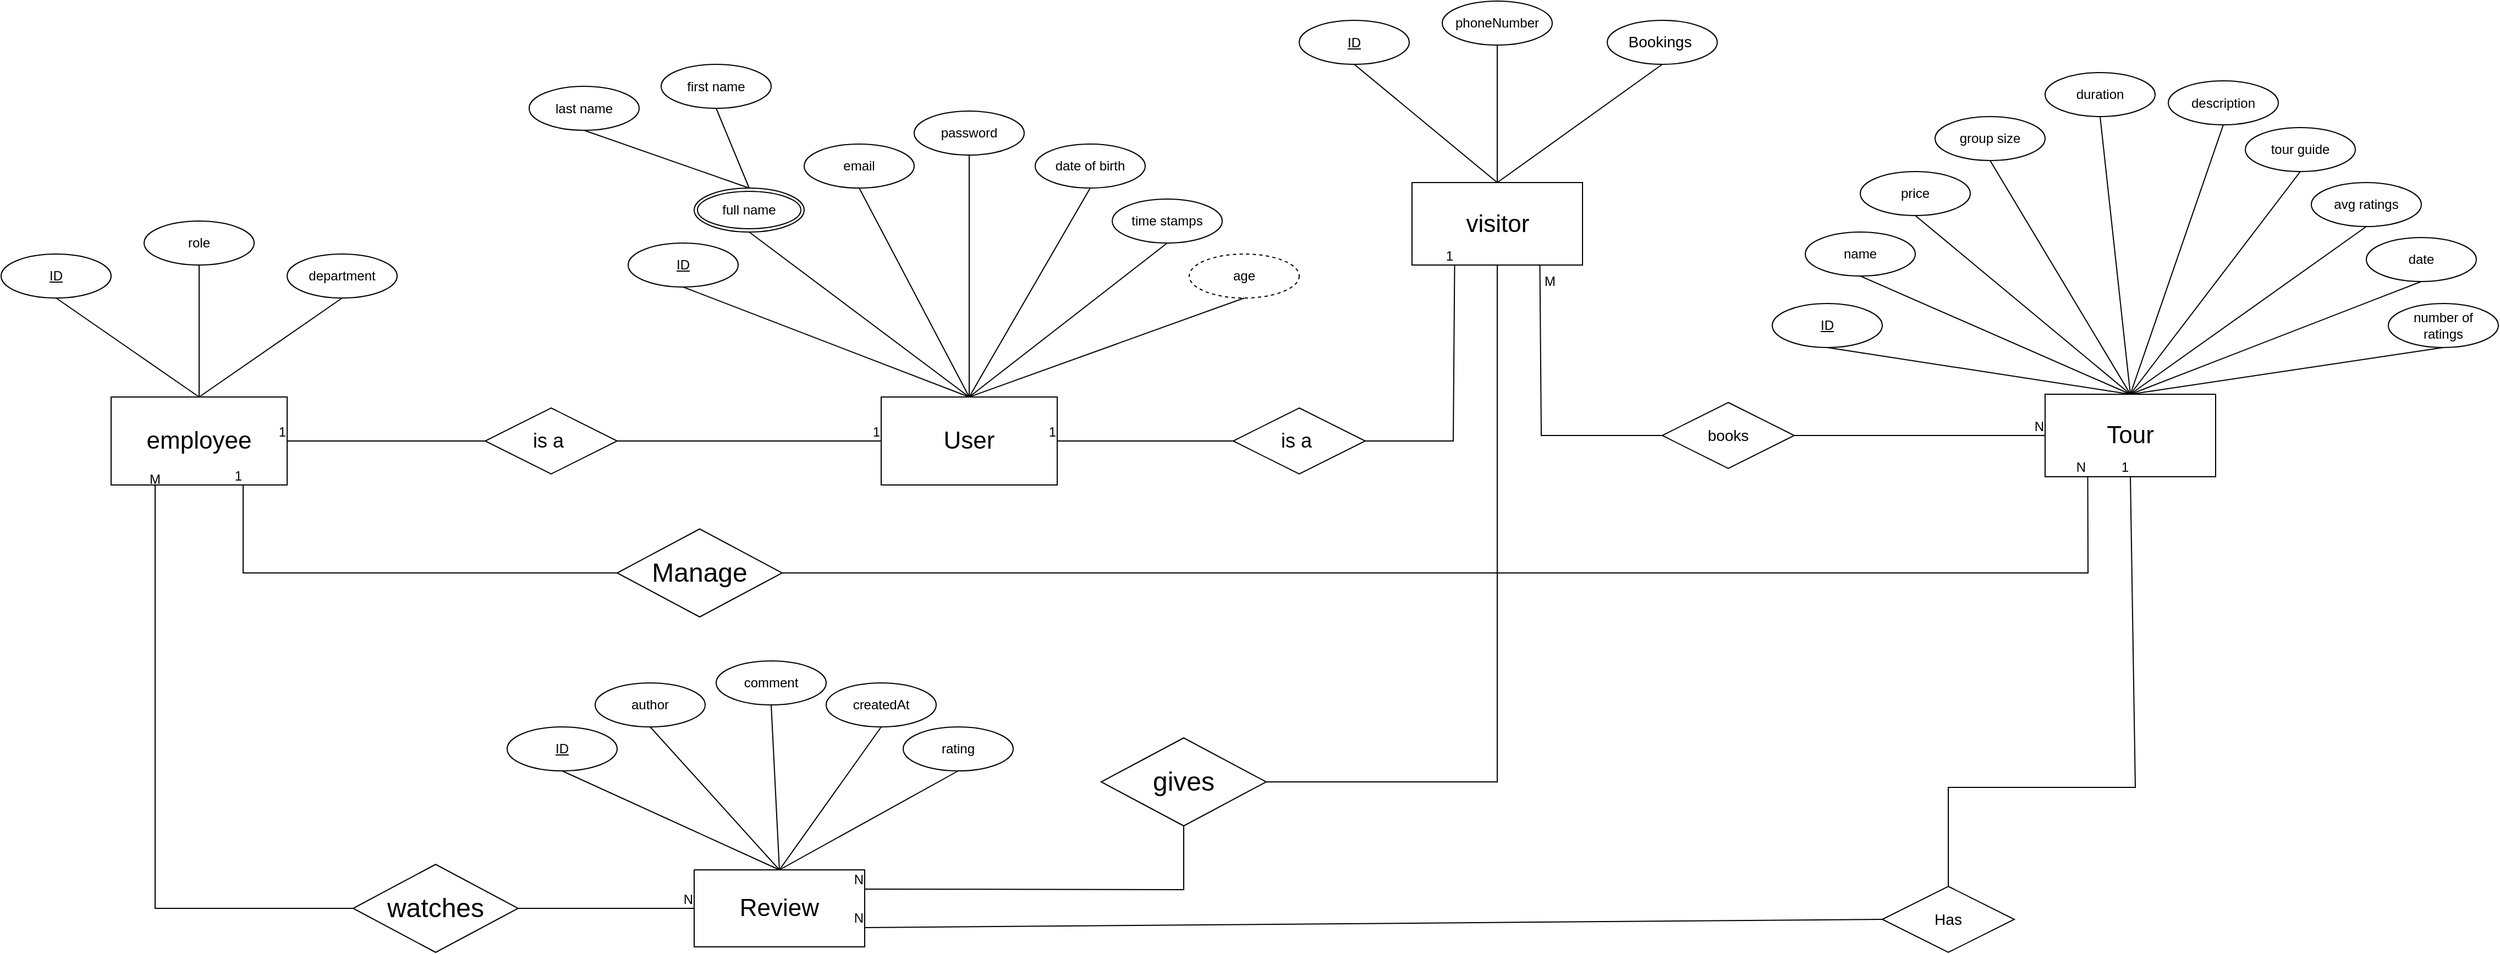 <mxfile>
    <diagram id="lricdIVdC-vy5t94AxPi" name="Page-1">
        <mxGraphModel dx="4103" dy="1087" grid="1" gridSize="10" guides="1" tooltips="1" connect="1" arrows="1" fold="1" page="1" pageScale="1" pageWidth="850" pageHeight="1100" math="0" shadow="0">
            <root>
                <mxCell id="0"/>
                <mxCell id="1" parent="0"/>
                <mxCell id="2" value="&lt;font style=&quot;font-size: 22px;&quot;&gt;Tour&lt;/font&gt;" style="whiteSpace=wrap;html=1;align=center;" parent="1" vertex="1">
                    <mxGeometry x="458" y="557.5" width="155" height="75" as="geometry"/>
                </mxCell>
                <mxCell id="3" value="duration" style="ellipse;whiteSpace=wrap;html=1;align=center;" parent="1" vertex="1">
                    <mxGeometry x="458" y="265" width="100" height="40" as="geometry"/>
                </mxCell>
                <mxCell id="4" value="description" style="ellipse;whiteSpace=wrap;html=1;align=center;" parent="1" vertex="1">
                    <mxGeometry x="570" y="272.5" width="100" height="40" as="geometry"/>
                </mxCell>
                <mxCell id="5" value="tour guide" style="ellipse;whiteSpace=wrap;html=1;align=center;" parent="1" vertex="1">
                    <mxGeometry x="640" y="315" width="100" height="40" as="geometry"/>
                </mxCell>
                <mxCell id="6" value="group size" style="ellipse;whiteSpace=wrap;html=1;align=center;" parent="1" vertex="1">
                    <mxGeometry x="358" y="305" width="100" height="40" as="geometry"/>
                </mxCell>
                <mxCell id="7" value="name" style="ellipse;whiteSpace=wrap;html=1;align=center;" parent="1" vertex="1">
                    <mxGeometry x="240" y="410" width="100" height="40" as="geometry"/>
                </mxCell>
                <mxCell id="10" value="ID" style="ellipse;whiteSpace=wrap;html=1;align=center;fontStyle=4;" parent="1" vertex="1">
                    <mxGeometry x="210" y="475" width="100" height="40" as="geometry"/>
                </mxCell>
                <mxCell id="11" value="price" style="ellipse;whiteSpace=wrap;html=1;align=center;" parent="1" vertex="1">
                    <mxGeometry x="290" y="355" width="100" height="40" as="geometry"/>
                </mxCell>
                <mxCell id="13" value="avg ratings" style="ellipse;whiteSpace=wrap;html=1;align=center;" parent="1" vertex="1">
                    <mxGeometry x="700" y="365" width="100" height="40" as="geometry"/>
                </mxCell>
                <mxCell id="14" value="date" style="ellipse;whiteSpace=wrap;html=1;align=center;" parent="1" vertex="1">
                    <mxGeometry x="750" y="415" width="100" height="40" as="geometry"/>
                </mxCell>
                <mxCell id="17" value="" style="endArrow=none;html=1;rounded=0;exitX=0.5;exitY=1;exitDx=0;exitDy=0;entryX=0.5;entryY=0;entryDx=0;entryDy=0;" parent="1" source="10" target="2" edge="1">
                    <mxGeometry relative="1" as="geometry">
                        <mxPoint x="550" y="435" as="sourcePoint"/>
                        <mxPoint x="710" y="435" as="targetPoint"/>
                    </mxGeometry>
                </mxCell>
                <mxCell id="18" value="" style="endArrow=none;html=1;rounded=0;exitX=0.5;exitY=1;exitDx=0;exitDy=0;entryX=0.5;entryY=0;entryDx=0;entryDy=0;" parent="1" source="11" target="2" edge="1">
                    <mxGeometry relative="1" as="geometry">
                        <mxPoint x="260" y="465" as="sourcePoint"/>
                        <mxPoint x="520" y="475" as="targetPoint"/>
                    </mxGeometry>
                </mxCell>
                <mxCell id="19" value="" style="endArrow=none;html=1;rounded=0;exitX=0.5;exitY=1;exitDx=0;exitDy=0;entryX=0.5;entryY=0;entryDx=0;entryDy=0;" parent="1" source="6" target="2" edge="1">
                    <mxGeometry relative="1" as="geometry">
                        <mxPoint x="407.5" y="320" as="sourcePoint"/>
                        <mxPoint x="557.5" y="455" as="targetPoint"/>
                    </mxGeometry>
                </mxCell>
                <mxCell id="20" value="" style="endArrow=none;html=1;rounded=0;exitX=0.5;exitY=1;exitDx=0;exitDy=0;entryX=0.5;entryY=0;entryDx=0;entryDy=0;" parent="1" source="3" target="2" edge="1">
                    <mxGeometry relative="1" as="geometry">
                        <mxPoint x="280" y="485" as="sourcePoint"/>
                        <mxPoint x="580" y="415" as="targetPoint"/>
                    </mxGeometry>
                </mxCell>
                <mxCell id="21" value="" style="endArrow=none;html=1;rounded=0;exitX=0.5;exitY=1;exitDx=0;exitDy=0;entryX=0.5;entryY=0;entryDx=0;entryDy=0;" parent="1" source="7" target="2" edge="1">
                    <mxGeometry relative="1" as="geometry">
                        <mxPoint x="290" y="495" as="sourcePoint"/>
                        <mxPoint x="480" y="405" as="targetPoint"/>
                    </mxGeometry>
                </mxCell>
                <mxCell id="22" value="" style="endArrow=none;html=1;rounded=0;exitX=0.5;exitY=1;exitDx=0;exitDy=0;entryX=0.5;entryY=0;entryDx=0;entryDy=0;" parent="1" source="4" target="2" edge="1">
                    <mxGeometry relative="1" as="geometry">
                        <mxPoint x="518" y="305" as="sourcePoint"/>
                        <mxPoint x="518" y="520" as="targetPoint"/>
                    </mxGeometry>
                </mxCell>
                <mxCell id="23" value="" style="endArrow=none;html=1;rounded=0;exitX=0.5;exitY=1;exitDx=0;exitDy=0;entryX=0.5;entryY=0;entryDx=0;entryDy=0;" parent="1" source="5" target="2" edge="1">
                    <mxGeometry relative="1" as="geometry">
                        <mxPoint x="528" y="315" as="sourcePoint"/>
                        <mxPoint x="528" y="530" as="targetPoint"/>
                    </mxGeometry>
                </mxCell>
                <mxCell id="24" value="" style="endArrow=none;html=1;rounded=0;exitX=0.5;exitY=1;exitDx=0;exitDy=0;entryX=0.5;entryY=0;entryDx=0;entryDy=0;" parent="1" source="13" target="2" edge="1">
                    <mxGeometry relative="1" as="geometry">
                        <mxPoint x="538" y="325" as="sourcePoint"/>
                        <mxPoint x="538" y="540" as="targetPoint"/>
                    </mxGeometry>
                </mxCell>
                <mxCell id="25" value="" style="endArrow=none;html=1;rounded=0;exitX=0.5;exitY=1;exitDx=0;exitDy=0;entryX=0.5;entryY=0;entryDx=0;entryDy=0;" parent="1" source="14" target="2" edge="1">
                    <mxGeometry relative="1" as="geometry">
                        <mxPoint x="548" y="335" as="sourcePoint"/>
                        <mxPoint x="548" y="550" as="targetPoint"/>
                    </mxGeometry>
                </mxCell>
                <mxCell id="26" value="&lt;font style=&quot;font-size: 22px;&quot;&gt;User&lt;/font&gt;" style="whiteSpace=wrap;html=1;align=center;" parent="1" vertex="1">
                    <mxGeometry x="-600" y="560" width="160" height="80" as="geometry"/>
                </mxCell>
                <mxCell id="27" value="last name" style="ellipse;whiteSpace=wrap;html=1;align=center;" parent="1" vertex="1">
                    <mxGeometry x="-920" y="277.5" width="100" height="40" as="geometry"/>
                </mxCell>
                <mxCell id="28" value="first name" style="ellipse;whiteSpace=wrap;html=1;align=center;" parent="1" vertex="1">
                    <mxGeometry x="-800" y="257.5" width="100" height="40" as="geometry"/>
                </mxCell>
                <mxCell id="29" value="date of birth" style="ellipse;whiteSpace=wrap;html=1;align=center;" parent="1" vertex="1">
                    <mxGeometry x="-460" y="330" width="100" height="40" as="geometry"/>
                </mxCell>
                <mxCell id="32" value="ID" style="ellipse;whiteSpace=wrap;html=1;align=center;fontStyle=4;" parent="1" vertex="1">
                    <mxGeometry x="-830" y="420" width="100" height="40" as="geometry"/>
                </mxCell>
                <mxCell id="33" value="full name" style="ellipse;shape=doubleEllipse;margin=3;whiteSpace=wrap;html=1;align=center;" parent="1" vertex="1">
                    <mxGeometry x="-770" y="370" width="100" height="40" as="geometry"/>
                </mxCell>
                <mxCell id="35" value="password" style="ellipse;whiteSpace=wrap;html=1;align=center;" parent="1" vertex="1">
                    <mxGeometry x="-570" y="300" width="100" height="40" as="geometry"/>
                </mxCell>
                <mxCell id="36" value="email" style="ellipse;whiteSpace=wrap;html=1;align=center;" parent="1" vertex="1">
                    <mxGeometry x="-670" y="330" width="100" height="40" as="geometry"/>
                </mxCell>
                <mxCell id="40" value="" style="endArrow=none;html=1;rounded=0;exitX=0.5;exitY=1;exitDx=0;exitDy=0;entryX=0.5;entryY=0;entryDx=0;entryDy=0;" parent="1" source="36" target="26" edge="1">
                    <mxGeometry relative="1" as="geometry">
                        <mxPoint x="-550" y="477.5" as="sourcePoint"/>
                        <mxPoint x="-390" y="477.5" as="targetPoint"/>
                    </mxGeometry>
                </mxCell>
                <mxCell id="41" value="" style="endArrow=none;html=1;rounded=0;exitX=0.5;exitY=1;exitDx=0;exitDy=0;entryX=0.5;entryY=0;entryDx=0;entryDy=0;" parent="1" source="27" target="33" edge="1">
                    <mxGeometry relative="1" as="geometry">
                        <mxPoint x="-550" y="477.5" as="sourcePoint"/>
                        <mxPoint x="-810" y="347.5" as="targetPoint"/>
                    </mxGeometry>
                </mxCell>
                <mxCell id="42" value="" style="endArrow=none;html=1;rounded=0;exitX=0.5;exitY=1;exitDx=0;exitDy=0;entryX=0.5;entryY=0;entryDx=0;entryDy=0;" parent="1" source="28" target="33" edge="1">
                    <mxGeometry relative="1" as="geometry">
                        <mxPoint x="-550" y="477.5" as="sourcePoint"/>
                        <mxPoint x="-390" y="477.5" as="targetPoint"/>
                    </mxGeometry>
                </mxCell>
                <mxCell id="43" value="" style="endArrow=none;html=1;rounded=0;exitX=0.5;exitY=1;exitDx=0;exitDy=0;entryX=0.5;entryY=0;entryDx=0;entryDy=0;" parent="1" source="32" target="26" edge="1">
                    <mxGeometry relative="1" as="geometry">
                        <mxPoint x="-550" y="477.5" as="sourcePoint"/>
                        <mxPoint x="-390" y="477.5" as="targetPoint"/>
                    </mxGeometry>
                </mxCell>
                <mxCell id="44" value="" style="endArrow=none;html=1;rounded=0;exitX=0.5;exitY=1;exitDx=0;exitDy=0;entryX=0.5;entryY=0;entryDx=0;entryDy=0;" parent="1" source="33" target="26" edge="1">
                    <mxGeometry relative="1" as="geometry">
                        <mxPoint x="-550" y="477.5" as="sourcePoint"/>
                        <mxPoint x="-390" y="477.5" as="targetPoint"/>
                    </mxGeometry>
                </mxCell>
                <mxCell id="48" value="time stamps" style="ellipse;whiteSpace=wrap;html=1;align=center;" parent="1" vertex="1">
                    <mxGeometry x="-390" y="380" width="100" height="40" as="geometry"/>
                </mxCell>
                <mxCell id="50" value="&lt;font style=&quot;font-size: 22px;&quot;&gt;Review&lt;/font&gt;" style="whiteSpace=wrap;html=1;align=center;" parent="1" vertex="1">
                    <mxGeometry x="-770" y="990" width="155" height="70" as="geometry"/>
                </mxCell>
                <mxCell id="51" value="ID" style="ellipse;whiteSpace=wrap;html=1;align=center;fontStyle=4;" parent="1" vertex="1">
                    <mxGeometry x="-940" y="860" width="100" height="40" as="geometry"/>
                </mxCell>
                <mxCell id="52" value="author" style="ellipse;whiteSpace=wrap;html=1;align=center;" parent="1" vertex="1">
                    <mxGeometry x="-860" y="820" width="100" height="40" as="geometry"/>
                </mxCell>
                <mxCell id="55" value="age" style="ellipse;whiteSpace=wrap;html=1;align=center;dashed=1;" parent="1" vertex="1">
                    <mxGeometry x="-320" y="430" width="100" height="40" as="geometry"/>
                </mxCell>
                <mxCell id="60" value="number of&lt;div&gt;&amp;nbsp;ratings&amp;nbsp;&lt;/div&gt;" style="ellipse;whiteSpace=wrap;html=1;align=center;" parent="1" vertex="1">
                    <mxGeometry x="770" y="475" width="100" height="40" as="geometry"/>
                </mxCell>
                <mxCell id="62" value="" style="endArrow=none;html=1;rounded=0;exitX=0.5;exitY=1;exitDx=0;exitDy=0;entryX=0.5;entryY=0;entryDx=0;entryDy=0;" parent="1" source="60" target="2" edge="1">
                    <mxGeometry relative="1" as="geometry">
                        <mxPoint x="810" y="465" as="sourcePoint"/>
                        <mxPoint x="546" y="585" as="targetPoint"/>
                    </mxGeometry>
                </mxCell>
                <mxCell id="63" value="comment" style="ellipse;whiteSpace=wrap;html=1;align=center;" parent="1" vertex="1">
                    <mxGeometry x="-750" y="800" width="100" height="40" as="geometry"/>
                </mxCell>
                <mxCell id="64" value="createdAt" style="ellipse;whiteSpace=wrap;html=1;align=center;" parent="1" vertex="1">
                    <mxGeometry x="-650" y="820" width="100" height="40" as="geometry"/>
                </mxCell>
                <mxCell id="66" value="rating" style="ellipse;whiteSpace=wrap;html=1;align=center;" parent="1" vertex="1">
                    <mxGeometry x="-580" y="860" width="100" height="40" as="geometry"/>
                </mxCell>
                <mxCell id="67" value="" style="endArrow=none;html=1;rounded=0;exitX=0.5;exitY=1;exitDx=0;exitDy=0;entryX=0.5;entryY=0;entryDx=0;entryDy=0;" parent="1" source="35" target="26" edge="1">
                    <mxGeometry relative="1" as="geometry">
                        <mxPoint x="-590" y="380" as="sourcePoint"/>
                        <mxPoint x="-550" y="610" as="targetPoint"/>
                    </mxGeometry>
                </mxCell>
                <mxCell id="68" value="" style="endArrow=none;html=1;rounded=0;exitX=0.5;exitY=1;exitDx=0;exitDy=0;entryX=0.5;entryY=0;entryDx=0;entryDy=0;" parent="1" source="29" target="26" edge="1">
                    <mxGeometry relative="1" as="geometry">
                        <mxPoint x="-480" y="370" as="sourcePoint"/>
                        <mxPoint x="-550" y="610" as="targetPoint"/>
                    </mxGeometry>
                </mxCell>
                <mxCell id="69" value="" style="endArrow=none;html=1;rounded=0;exitX=0.5;exitY=1;exitDx=0;exitDy=0;entryX=0.5;entryY=0;entryDx=0;entryDy=0;" parent="1" source="48" target="26" edge="1">
                    <mxGeometry relative="1" as="geometry">
                        <mxPoint x="-470" y="380" as="sourcePoint"/>
                        <mxPoint x="-540" y="620" as="targetPoint"/>
                    </mxGeometry>
                </mxCell>
                <mxCell id="70" value="" style="endArrow=none;html=1;rounded=0;exitX=0.5;exitY=1;exitDx=0;exitDy=0;entryX=0.5;entryY=0;entryDx=0;entryDy=0;" parent="1" source="55" target="26" edge="1">
                    <mxGeometry relative="1" as="geometry">
                        <mxPoint x="-290" y="440" as="sourcePoint"/>
                        <mxPoint x="-550" y="610" as="targetPoint"/>
                    </mxGeometry>
                </mxCell>
                <mxCell id="71" value="&lt;font style=&quot;font-size: 22px;&quot;&gt;employee&lt;/font&gt;" style="whiteSpace=wrap;html=1;align=center;" parent="1" vertex="1">
                    <mxGeometry x="-1300" y="560" width="160" height="80" as="geometry"/>
                </mxCell>
                <mxCell id="75" value="ID" style="ellipse;whiteSpace=wrap;html=1;align=center;fontStyle=4;" parent="1" vertex="1">
                    <mxGeometry x="-1400" y="430" width="100" height="40" as="geometry"/>
                </mxCell>
                <mxCell id="77" value="role" style="ellipse;whiteSpace=wrap;html=1;align=center;" parent="1" vertex="1">
                    <mxGeometry x="-1270" y="400" width="100" height="40" as="geometry"/>
                </mxCell>
                <mxCell id="78" value="department" style="ellipse;whiteSpace=wrap;html=1;align=center;" parent="1" vertex="1">
                    <mxGeometry x="-1140" y="430" width="100" height="40" as="geometry"/>
                </mxCell>
                <mxCell id="81" value="" style="endArrow=none;html=1;entryX=0.5;entryY=1;entryDx=0;entryDy=0;exitX=0.5;exitY=0;exitDx=0;exitDy=0;" parent="1" source="71" target="78" edge="1">
                    <mxGeometry width="50" height="50" relative="1" as="geometry">
                        <mxPoint x="-1100" y="630" as="sourcePoint"/>
                        <mxPoint x="-1050" y="580" as="targetPoint"/>
                    </mxGeometry>
                </mxCell>
                <mxCell id="82" value="" style="endArrow=none;html=1;entryX=0.5;entryY=1;entryDx=0;entryDy=0;exitX=0.5;exitY=0;exitDx=0;exitDy=0;" parent="1" source="71" target="77" edge="1">
                    <mxGeometry width="50" height="50" relative="1" as="geometry">
                        <mxPoint x="-1100" y="630" as="sourcePoint"/>
                        <mxPoint x="-1050" y="580" as="targetPoint"/>
                    </mxGeometry>
                </mxCell>
                <mxCell id="83" value="" style="endArrow=none;html=1;entryX=0.5;entryY=1;entryDx=0;entryDy=0;exitX=0.5;exitY=0;exitDx=0;exitDy=0;" parent="1" source="71" target="75" edge="1">
                    <mxGeometry width="50" height="50" relative="1" as="geometry">
                        <mxPoint x="-1270" y="740" as="sourcePoint"/>
                        <mxPoint x="-1210" y="450" as="targetPoint"/>
                    </mxGeometry>
                </mxCell>
                <mxCell id="84" value="" style="endArrow=none;html=1;entryX=0.5;entryY=1;entryDx=0;entryDy=0;exitX=0.5;exitY=0;exitDx=0;exitDy=0;" parent="1" source="50" target="51" edge="1">
                    <mxGeometry width="50" height="50" relative="1" as="geometry">
                        <mxPoint x="-800" y="940" as="sourcePoint"/>
                        <mxPoint x="-1270" y="460" as="targetPoint"/>
                    </mxGeometry>
                </mxCell>
                <mxCell id="85" value="" style="endArrow=none;html=1;entryX=0.5;entryY=1;entryDx=0;entryDy=0;exitX=0.5;exitY=0;exitDx=0;exitDy=0;" parent="1" source="50" target="52" edge="1">
                    <mxGeometry width="50" height="50" relative="1" as="geometry">
                        <mxPoint x="-702" y="980" as="sourcePoint"/>
                        <mxPoint x="-880" y="910" as="targetPoint"/>
                    </mxGeometry>
                </mxCell>
                <mxCell id="86" value="" style="endArrow=none;html=1;entryX=0.5;entryY=1;entryDx=0;entryDy=0;exitX=0.5;exitY=0;exitDx=0;exitDy=0;" parent="1" source="50" target="63" edge="1">
                    <mxGeometry width="50" height="50" relative="1" as="geometry">
                        <mxPoint x="-702" y="980" as="sourcePoint"/>
                        <mxPoint x="-800" y="870" as="targetPoint"/>
                    </mxGeometry>
                </mxCell>
                <mxCell id="87" value="" style="endArrow=none;html=1;entryX=0.5;entryY=1;entryDx=0;entryDy=0;exitX=0.5;exitY=0;exitDx=0;exitDy=0;" parent="1" source="50" target="64" edge="1">
                    <mxGeometry width="50" height="50" relative="1" as="geometry">
                        <mxPoint x="-702" y="980" as="sourcePoint"/>
                        <mxPoint x="-690" y="850" as="targetPoint"/>
                    </mxGeometry>
                </mxCell>
                <mxCell id="88" value="" style="endArrow=none;html=1;entryX=0.5;entryY=1;entryDx=0;entryDy=0;exitX=0.5;exitY=0;exitDx=0;exitDy=0;" parent="1" source="50" target="66" edge="1">
                    <mxGeometry width="50" height="50" relative="1" as="geometry">
                        <mxPoint x="-692" y="990" as="sourcePoint"/>
                        <mxPoint x="-590" y="870" as="targetPoint"/>
                    </mxGeometry>
                </mxCell>
                <mxCell id="89" value="&lt;font style=&quot;font-size: 18px;&quot;&gt;is a&amp;nbsp;&lt;/font&gt;" style="shape=rhombus;perimeter=rhombusPerimeter;whiteSpace=wrap;html=1;align=center;" parent="1" vertex="1">
                    <mxGeometry x="-960" y="570" width="120" height="60" as="geometry"/>
                </mxCell>
                <mxCell id="91" value="" style="endArrow=none;html=1;rounded=0;entryX=0;entryY=0.5;entryDx=0;entryDy=0;exitX=1;exitY=0.5;exitDx=0;exitDy=0;" parent="1" source="89" target="26" edge="1">
                    <mxGeometry relative="1" as="geometry">
                        <mxPoint x="-550" y="680" as="sourcePoint"/>
                        <mxPoint x="-390" y="680" as="targetPoint"/>
                    </mxGeometry>
                </mxCell>
                <mxCell id="92" value="1" style="resizable=0;html=1;whiteSpace=wrap;align=right;verticalAlign=bottom;" parent="91" connectable="0" vertex="1">
                    <mxGeometry x="1" relative="1" as="geometry"/>
                </mxCell>
                <mxCell id="93" value="" style="endArrow=none;html=1;rounded=0;entryX=1;entryY=0.5;entryDx=0;entryDy=0;" parent="1" source="89" target="71" edge="1">
                    <mxGeometry relative="1" as="geometry">
                        <mxPoint x="-910" y="680" as="sourcePoint"/>
                        <mxPoint x="-750" y="680" as="targetPoint"/>
                    </mxGeometry>
                </mxCell>
                <mxCell id="94" value="1" style="resizable=0;html=1;whiteSpace=wrap;align=right;verticalAlign=bottom;" parent="93" connectable="0" vertex="1">
                    <mxGeometry x="1" relative="1" as="geometry"/>
                </mxCell>
                <mxCell id="95" value="&lt;font style=&quot;font-size: 24px;&quot;&gt;Manage&lt;/font&gt;" style="shape=rhombus;perimeter=rhombusPerimeter;whiteSpace=wrap;html=1;align=center;" parent="1" vertex="1">
                    <mxGeometry x="-840" y="680" width="150" height="80" as="geometry"/>
                </mxCell>
                <mxCell id="106" value="" style="endArrow=none;html=1;rounded=0;entryX=0;entryY=0.5;entryDx=0;entryDy=0;exitX=1;exitY=0.5;exitDx=0;exitDy=0;" parent="1" source="108" target="2" edge="1">
                    <mxGeometry relative="1" as="geometry">
                        <mxPoint x="110" y="595" as="sourcePoint"/>
                        <mxPoint x="340" y="605" as="targetPoint"/>
                    </mxGeometry>
                </mxCell>
                <mxCell id="107" value="N" style="resizable=0;html=1;whiteSpace=wrap;align=right;verticalAlign=bottom;" parent="106" connectable="0" vertex="1">
                    <mxGeometry x="1" relative="1" as="geometry"/>
                </mxCell>
                <mxCell id="108" value="&lt;font style=&quot;font-size: 14px;&quot;&gt;books&lt;/font&gt;" style="shape=rhombus;perimeter=rhombusPerimeter;whiteSpace=wrap;html=1;align=center;" parent="1" vertex="1">
                    <mxGeometry x="110" y="565" width="120" height="60" as="geometry"/>
                </mxCell>
                <mxCell id="109" value="" style="endArrow=none;html=1;rounded=0;entryX=0;entryY=0.5;entryDx=0;entryDy=0;exitX=0.75;exitY=1;exitDx=0;exitDy=0;" parent="1" source="140" target="108" edge="1">
                    <mxGeometry relative="1" as="geometry">
                        <mxPoint x="-290" y="770" as="sourcePoint"/>
                        <mxPoint x="-130" y="770" as="targetPoint"/>
                        <Array as="points">
                            <mxPoint y="595"/>
                        </Array>
                    </mxGeometry>
                </mxCell>
                <mxCell id="110" value="&lt;font style=&quot;font-size: 12px;&quot;&gt;M&lt;/font&gt;" style="text;html=1;align=center;verticalAlign=middle;whiteSpace=wrap;rounded=0;" parent="1" vertex="1">
                    <mxGeometry x="-22.5" y="440" width="60" height="30" as="geometry"/>
                </mxCell>
                <mxCell id="117" value="&lt;span style=&quot;font-size: 24px;&quot;&gt;watches&lt;/span&gt;" style="shape=rhombus;perimeter=rhombusPerimeter;whiteSpace=wrap;html=1;align=center;" parent="1" vertex="1">
                    <mxGeometry x="-1080" y="985" width="150" height="80" as="geometry"/>
                </mxCell>
                <mxCell id="118" value="" style="endArrow=none;html=1;rounded=0;entryX=0;entryY=0.5;entryDx=0;entryDy=0;exitX=1;exitY=0.5;exitDx=0;exitDy=0;" parent="1" source="117" target="50" edge="1">
                    <mxGeometry relative="1" as="geometry">
                        <mxPoint x="-280" y="760" as="sourcePoint"/>
                        <mxPoint x="-120" y="760" as="targetPoint"/>
                    </mxGeometry>
                </mxCell>
                <mxCell id="119" value="N" style="resizable=0;html=1;whiteSpace=wrap;align=right;verticalAlign=bottom;" parent="118" connectable="0" vertex="1">
                    <mxGeometry x="1" relative="1" as="geometry"/>
                </mxCell>
                <mxCell id="120" value="" style="endArrow=none;html=1;rounded=0;exitX=0.25;exitY=1;exitDx=0;exitDy=0;entryX=0;entryY=0.5;entryDx=0;entryDy=0;" parent="1" source="71" target="117" edge="1">
                    <mxGeometry relative="1" as="geometry">
                        <mxPoint x="-280" y="760" as="sourcePoint"/>
                        <mxPoint x="-120" y="760" as="targetPoint"/>
                        <Array as="points">
                            <mxPoint x="-1260" y="1025"/>
                        </Array>
                    </mxGeometry>
                </mxCell>
                <mxCell id="125" value="M" style="text;html=1;align=center;verticalAlign=middle;whiteSpace=wrap;rounded=0;" parent="1" vertex="1">
                    <mxGeometry x="-1290" y="620" width="60" height="30" as="geometry"/>
                </mxCell>
                <mxCell id="126" value="&lt;font style=&quot;font-size: 14px;&quot;&gt;Has&lt;/font&gt;" style="shape=rhombus;perimeter=rhombusPerimeter;whiteSpace=wrap;html=1;align=center;" parent="1" vertex="1">
                    <mxGeometry x="310" y="1005" width="120" height="60" as="geometry"/>
                </mxCell>
                <mxCell id="127" value="" style="endArrow=none;html=1;rounded=0;entryX=0.25;entryY=1;entryDx=0;entryDy=0;exitX=1;exitY=0.5;exitDx=0;exitDy=0;" parent="1" source="95" target="2" edge="1">
                    <mxGeometry relative="1" as="geometry">
                        <mxPoint x="-280" y="760" as="sourcePoint"/>
                        <mxPoint x="-120" y="760" as="targetPoint"/>
                        <Array as="points">
                            <mxPoint x="497" y="720"/>
                        </Array>
                    </mxGeometry>
                </mxCell>
                <mxCell id="128" value="N" style="resizable=0;html=1;whiteSpace=wrap;align=right;verticalAlign=bottom;" parent="127" connectable="0" vertex="1">
                    <mxGeometry x="1" relative="1" as="geometry"/>
                </mxCell>
                <mxCell id="129" value="" style="endArrow=none;html=1;rounded=0;entryX=0.75;entryY=1;entryDx=0;entryDy=0;exitX=0;exitY=0.5;exitDx=0;exitDy=0;" parent="1" source="95" target="71" edge="1">
                    <mxGeometry relative="1" as="geometry">
                        <mxPoint x="-280" y="760" as="sourcePoint"/>
                        <mxPoint x="-120" y="760" as="targetPoint"/>
                        <Array as="points">
                            <mxPoint x="-1180" y="720"/>
                        </Array>
                    </mxGeometry>
                </mxCell>
                <mxCell id="130" value="1" style="resizable=0;html=1;whiteSpace=wrap;align=right;verticalAlign=bottom;" parent="129" connectable="0" vertex="1">
                    <mxGeometry x="1" relative="1" as="geometry"/>
                </mxCell>
                <mxCell id="131" value="" style="endArrow=none;html=1;rounded=0;entryX=1;entryY=0.75;entryDx=0;entryDy=0;exitX=0;exitY=0.5;exitDx=0;exitDy=0;" parent="1" source="126" target="50" edge="1">
                    <mxGeometry relative="1" as="geometry">
                        <mxPoint x="-110" y="850" as="sourcePoint"/>
                        <mxPoint x="50" y="850" as="targetPoint"/>
                    </mxGeometry>
                </mxCell>
                <mxCell id="132" value="N" style="resizable=0;html=1;whiteSpace=wrap;align=right;verticalAlign=bottom;" parent="131" connectable="0" vertex="1">
                    <mxGeometry x="1" relative="1" as="geometry"/>
                </mxCell>
                <mxCell id="133" value="" style="endArrow=none;html=1;rounded=0;entryX=0.5;entryY=1;entryDx=0;entryDy=0;exitX=0.5;exitY=0;exitDx=0;exitDy=0;" parent="1" source="126" target="2" edge="1">
                    <mxGeometry relative="1" as="geometry">
                        <mxPoint y="845" as="sourcePoint"/>
                        <mxPoint x="160" y="845" as="targetPoint"/>
                        <Array as="points">
                            <mxPoint x="370" y="915"/>
                            <mxPoint x="540" y="915"/>
                        </Array>
                    </mxGeometry>
                </mxCell>
                <mxCell id="134" value="1" style="resizable=0;html=1;whiteSpace=wrap;align=right;verticalAlign=bottom;" parent="133" connectable="0" vertex="1">
                    <mxGeometry x="1" relative="1" as="geometry"/>
                </mxCell>
                <mxCell id="135" value="&lt;span style=&quot;font-size: 24px;&quot;&gt;gives&lt;/span&gt;" style="shape=rhombus;perimeter=rhombusPerimeter;whiteSpace=wrap;html=1;align=center;" parent="1" vertex="1">
                    <mxGeometry x="-400" y="870" width="150" height="80" as="geometry"/>
                </mxCell>
                <mxCell id="136" value="" style="endArrow=none;html=1;rounded=0;entryX=1;entryY=0.25;entryDx=0;entryDy=0;exitX=0.5;exitY=1;exitDx=0;exitDy=0;" parent="1" source="135" target="50" edge="1">
                    <mxGeometry relative="1" as="geometry">
                        <mxPoint x="-330" y="790" as="sourcePoint"/>
                        <mxPoint x="-170" y="790" as="targetPoint"/>
                        <Array as="points">
                            <mxPoint x="-325" y="1008"/>
                        </Array>
                    </mxGeometry>
                </mxCell>
                <mxCell id="137" value="N" style="resizable=0;html=1;whiteSpace=wrap;align=right;verticalAlign=bottom;" parent="136" connectable="0" vertex="1">
                    <mxGeometry x="1" relative="1" as="geometry"/>
                </mxCell>
                <mxCell id="138" value="" style="endArrow=none;html=1;rounded=0;entryX=0.5;entryY=1;entryDx=0;entryDy=0;exitX=1;exitY=0.5;exitDx=0;exitDy=0;" parent="1" source="135" target="140" edge="1">
                    <mxGeometry relative="1" as="geometry">
                        <mxPoint x="-330" y="770" as="sourcePoint"/>
                        <mxPoint x="-170" y="770" as="targetPoint"/>
                        <Array as="points">
                            <mxPoint x="-40" y="910"/>
                        </Array>
                    </mxGeometry>
                </mxCell>
                <mxCell id="139" value="1" style="resizable=0;html=1;whiteSpace=wrap;align=right;verticalAlign=bottom;" parent="138" connectable="0" vertex="1">
                    <mxGeometry x="1" relative="1" as="geometry"/>
                </mxCell>
                <mxCell id="140" value="&lt;font style=&quot;font-size: 22px;&quot;&gt;visitor&lt;/font&gt;" style="whiteSpace=wrap;html=1;align=center;" parent="1" vertex="1">
                    <mxGeometry x="-117.5" y="365" width="155" height="75" as="geometry"/>
                </mxCell>
                <mxCell id="141" value="ID" style="ellipse;whiteSpace=wrap;html=1;align=center;fontStyle=4;" parent="1" vertex="1">
                    <mxGeometry x="-220" y="217.5" width="100" height="40" as="geometry"/>
                </mxCell>
                <mxCell id="143" value="phoneNumber" style="ellipse;whiteSpace=wrap;html=1;align=center;" parent="1" vertex="1">
                    <mxGeometry x="-90" y="200" width="100" height="40" as="geometry"/>
                </mxCell>
                <mxCell id="144" value="&lt;p class=&quot;MsoNormal&quot;&gt;&lt;span style=&quot;line-height: 107%;&quot;&gt;&lt;font style=&quot;font-size: 14px;&quot;&gt;Bookings&amp;nbsp;&lt;/font&gt;&lt;/span&gt;&lt;/p&gt;" style="ellipse;whiteSpace=wrap;html=1;align=center;" parent="1" vertex="1">
                    <mxGeometry x="60" y="217.5" width="100" height="40" as="geometry"/>
                </mxCell>
                <mxCell id="146" value="" style="endArrow=none;html=1;entryX=0.5;entryY=1;entryDx=0;entryDy=0;exitX=0.5;exitY=0;exitDx=0;exitDy=0;" parent="1" source="140" target="141" edge="1">
                    <mxGeometry width="50" height="50" relative="1" as="geometry">
                        <mxPoint x="-1210" y="570" as="sourcePoint"/>
                        <mxPoint x="-1080" y="480" as="targetPoint"/>
                    </mxGeometry>
                </mxCell>
                <mxCell id="147" value="" style="endArrow=none;html=1;exitX=0.5;exitY=0;exitDx=0;exitDy=0;entryX=0.5;entryY=1;entryDx=0;entryDy=0;" parent="1" source="140" target="143" edge="1">
                    <mxGeometry width="50" height="50" relative="1" as="geometry">
                        <mxPoint x="-12" y="373" as="sourcePoint"/>
                        <mxPoint x="10" y="260" as="targetPoint"/>
                    </mxGeometry>
                </mxCell>
                <mxCell id="149" value="" style="endArrow=none;html=1;exitX=0.5;exitY=1;exitDx=0;exitDy=0;entryX=0.5;entryY=0;entryDx=0;entryDy=0;" parent="1" source="144" target="140" edge="1">
                    <mxGeometry width="50" height="50" relative="1" as="geometry">
                        <mxPoint x="110" y="268" as="sourcePoint"/>
                        <mxPoint x="-30" y="250" as="targetPoint"/>
                    </mxGeometry>
                </mxCell>
                <mxCell id="150" value="&lt;font style=&quot;font-size: 18px;&quot;&gt;is a&amp;nbsp;&lt;/font&gt;" style="shape=rhombus;perimeter=rhombusPerimeter;whiteSpace=wrap;html=1;align=center;" vertex="1" parent="1">
                    <mxGeometry x="-280" y="570" width="120" height="60" as="geometry"/>
                </mxCell>
                <mxCell id="153" value="" style="endArrow=none;html=1;rounded=0;entryX=0.25;entryY=1;entryDx=0;entryDy=0;exitX=1;exitY=0.5;exitDx=0;exitDy=0;" edge="1" parent="1" source="150" target="140">
                    <mxGeometry relative="1" as="geometry">
                        <mxPoint x="-380" y="620" as="sourcePoint"/>
                        <mxPoint x="-220" y="620" as="targetPoint"/>
                        <Array as="points">
                            <mxPoint x="-80" y="600"/>
                        </Array>
                    </mxGeometry>
                </mxCell>
                <mxCell id="154" value="1" style="resizable=0;html=1;whiteSpace=wrap;align=right;verticalAlign=bottom;" connectable="0" vertex="1" parent="153">
                    <mxGeometry x="1" relative="1" as="geometry"/>
                </mxCell>
                <mxCell id="155" value="" style="endArrow=none;html=1;rounded=0;entryX=1;entryY=0.5;entryDx=0;entryDy=0;exitX=0;exitY=0.5;exitDx=0;exitDy=0;" edge="1" parent="1" source="150" target="26">
                    <mxGeometry relative="1" as="geometry">
                        <mxPoint x="-470" y="500" as="sourcePoint"/>
                        <mxPoint x="-310" y="500" as="targetPoint"/>
                    </mxGeometry>
                </mxCell>
                <mxCell id="156" value="1" style="resizable=0;html=1;whiteSpace=wrap;align=right;verticalAlign=bottom;" connectable="0" vertex="1" parent="155">
                    <mxGeometry x="1" relative="1" as="geometry"/>
                </mxCell>
            </root>
        </mxGraphModel>
    </diagram>
</mxfile>